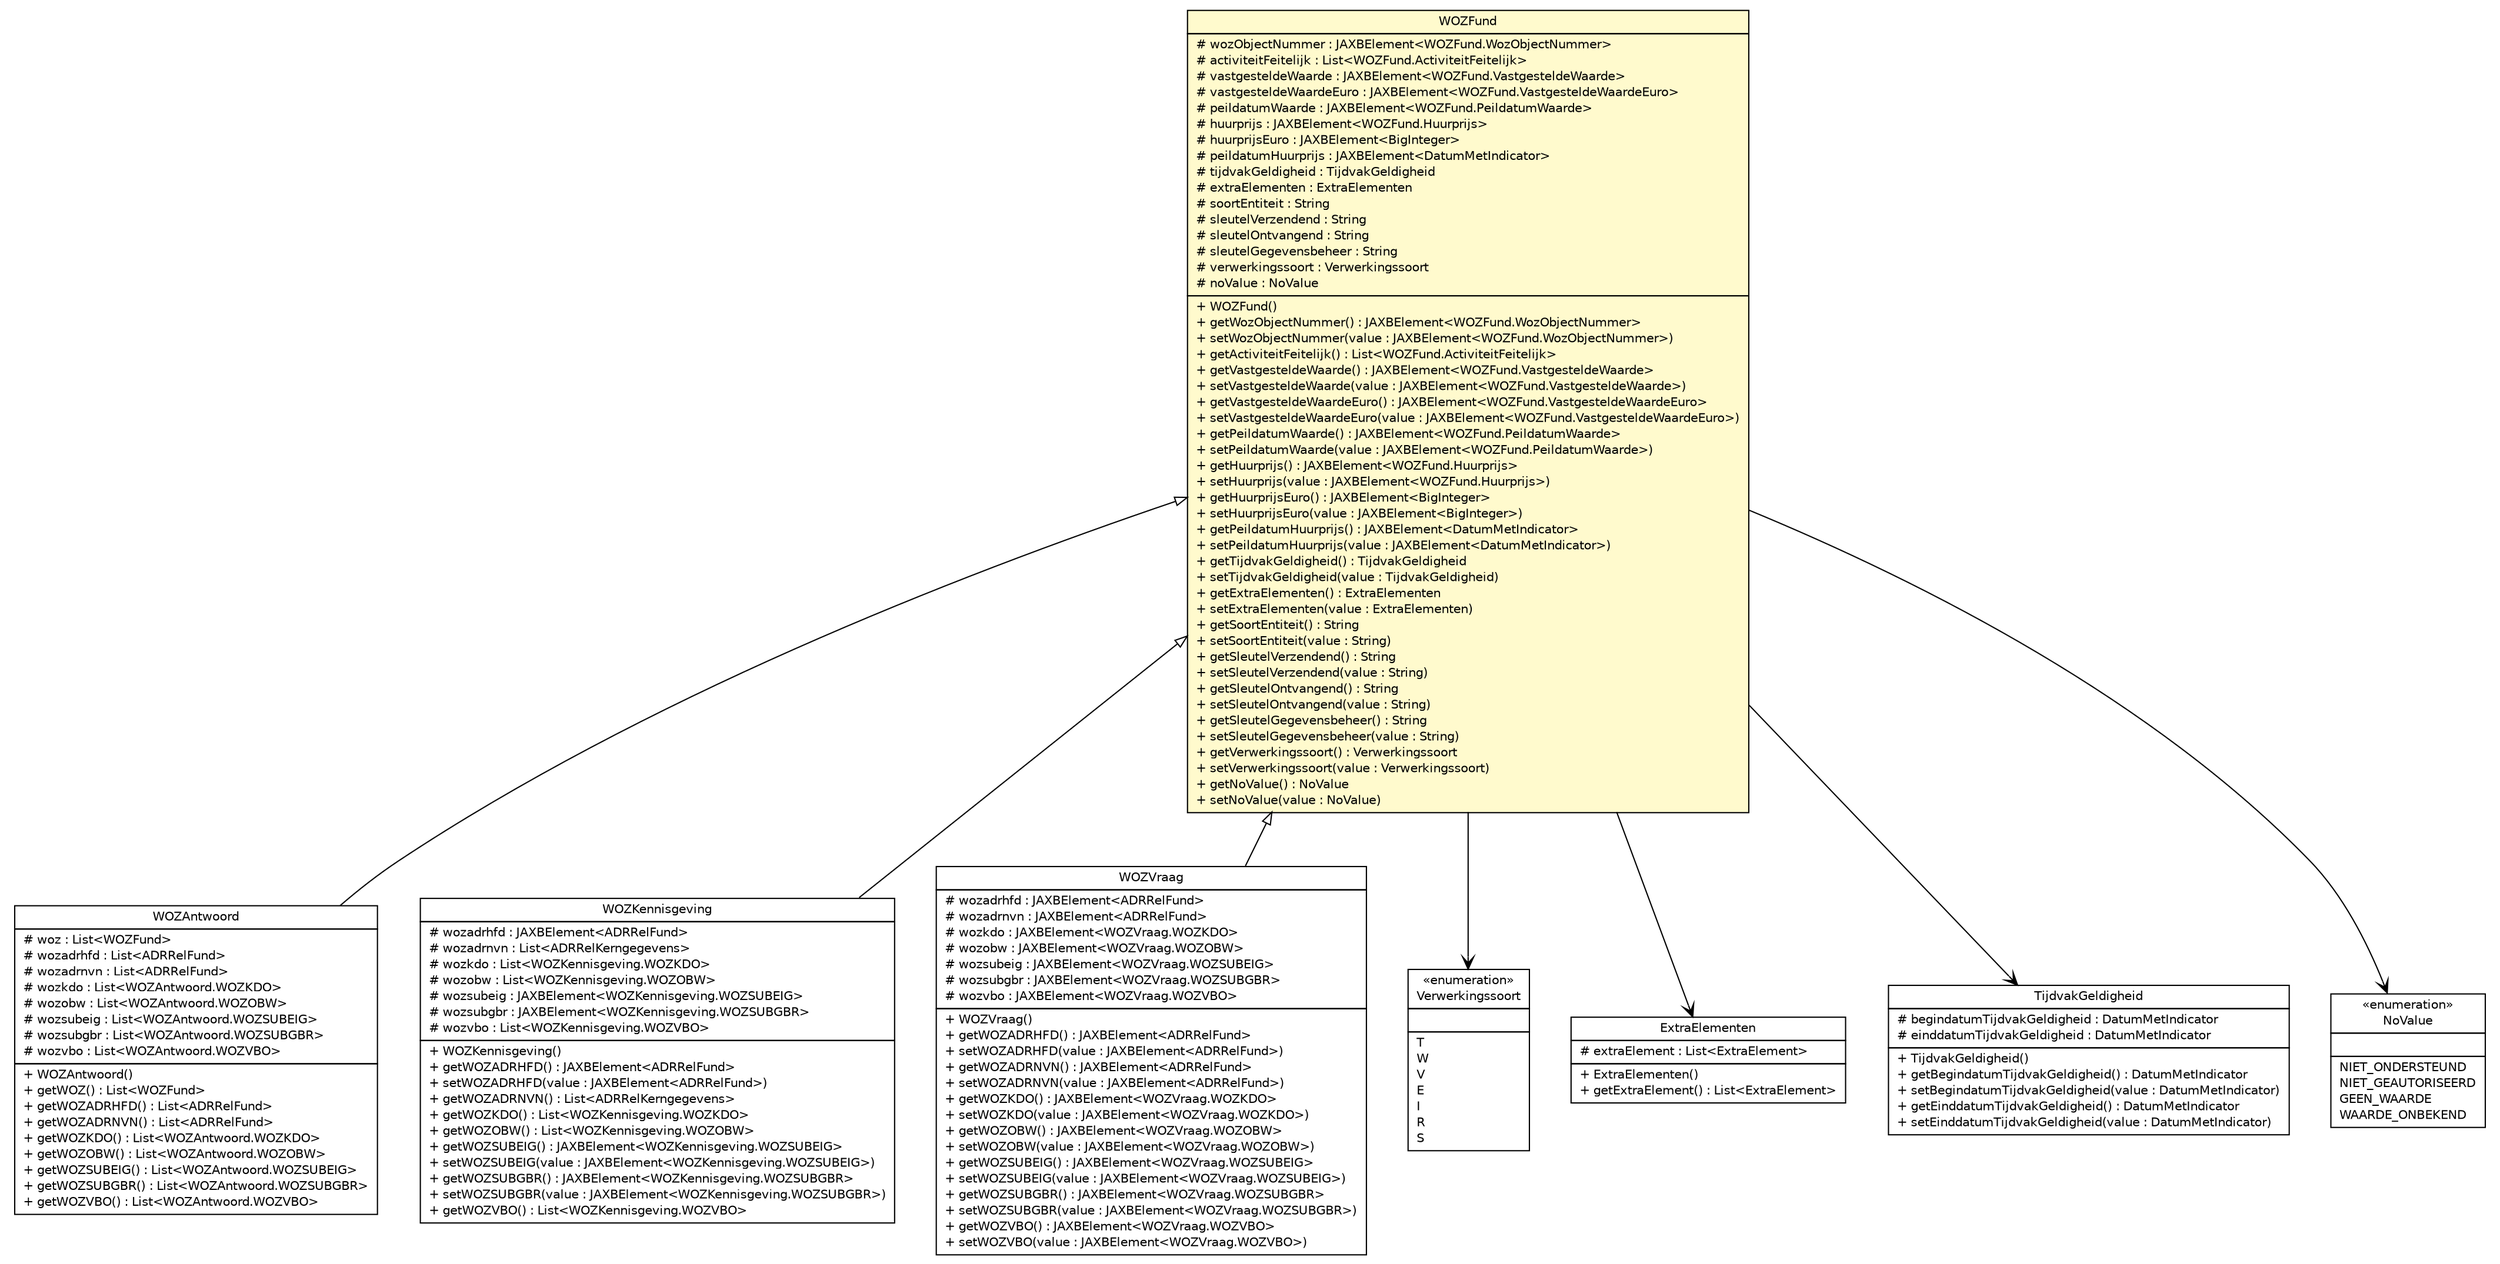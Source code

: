 #!/usr/local/bin/dot
#
# Class diagram 
# Generated by UMLGraph version R5_6-24-gf6e263 (http://www.umlgraph.org/)
#

digraph G {
	edge [fontname="Helvetica",fontsize=10,labelfontname="Helvetica",labelfontsize=10];
	node [fontname="Helvetica",fontsize=10,shape=plaintext];
	nodesep=0.25;
	ranksep=0.5;
	// nl.egem.stuf.sector.bg._0204.WOZFund
	c244459 [label=<<table title="nl.egem.stuf.sector.bg._0204.WOZFund" border="0" cellborder="1" cellspacing="0" cellpadding="2" port="p" bgcolor="lemonChiffon" href="./WOZFund.html">
		<tr><td><table border="0" cellspacing="0" cellpadding="1">
<tr><td align="center" balign="center"> WOZFund </td></tr>
		</table></td></tr>
		<tr><td><table border="0" cellspacing="0" cellpadding="1">
<tr><td align="left" balign="left"> # wozObjectNummer : JAXBElement&lt;WOZFund.WozObjectNummer&gt; </td></tr>
<tr><td align="left" balign="left"> # activiteitFeitelijk : List&lt;WOZFund.ActiviteitFeitelijk&gt; </td></tr>
<tr><td align="left" balign="left"> # vastgesteldeWaarde : JAXBElement&lt;WOZFund.VastgesteldeWaarde&gt; </td></tr>
<tr><td align="left" balign="left"> # vastgesteldeWaardeEuro : JAXBElement&lt;WOZFund.VastgesteldeWaardeEuro&gt; </td></tr>
<tr><td align="left" balign="left"> # peildatumWaarde : JAXBElement&lt;WOZFund.PeildatumWaarde&gt; </td></tr>
<tr><td align="left" balign="left"> # huurprijs : JAXBElement&lt;WOZFund.Huurprijs&gt; </td></tr>
<tr><td align="left" balign="left"> # huurprijsEuro : JAXBElement&lt;BigInteger&gt; </td></tr>
<tr><td align="left" balign="left"> # peildatumHuurprijs : JAXBElement&lt;DatumMetIndicator&gt; </td></tr>
<tr><td align="left" balign="left"> # tijdvakGeldigheid : TijdvakGeldigheid </td></tr>
<tr><td align="left" balign="left"> # extraElementen : ExtraElementen </td></tr>
<tr><td align="left" balign="left"> # soortEntiteit : String </td></tr>
<tr><td align="left" balign="left"> # sleutelVerzendend : String </td></tr>
<tr><td align="left" balign="left"> # sleutelOntvangend : String </td></tr>
<tr><td align="left" balign="left"> # sleutelGegevensbeheer : String </td></tr>
<tr><td align="left" balign="left"> # verwerkingssoort : Verwerkingssoort </td></tr>
<tr><td align="left" balign="left"> # noValue : NoValue </td></tr>
		</table></td></tr>
		<tr><td><table border="0" cellspacing="0" cellpadding="1">
<tr><td align="left" balign="left"> + WOZFund() </td></tr>
<tr><td align="left" balign="left"> + getWozObjectNummer() : JAXBElement&lt;WOZFund.WozObjectNummer&gt; </td></tr>
<tr><td align="left" balign="left"> + setWozObjectNummer(value : JAXBElement&lt;WOZFund.WozObjectNummer&gt;) </td></tr>
<tr><td align="left" balign="left"> + getActiviteitFeitelijk() : List&lt;WOZFund.ActiviteitFeitelijk&gt; </td></tr>
<tr><td align="left" balign="left"> + getVastgesteldeWaarde() : JAXBElement&lt;WOZFund.VastgesteldeWaarde&gt; </td></tr>
<tr><td align="left" balign="left"> + setVastgesteldeWaarde(value : JAXBElement&lt;WOZFund.VastgesteldeWaarde&gt;) </td></tr>
<tr><td align="left" balign="left"> + getVastgesteldeWaardeEuro() : JAXBElement&lt;WOZFund.VastgesteldeWaardeEuro&gt; </td></tr>
<tr><td align="left" balign="left"> + setVastgesteldeWaardeEuro(value : JAXBElement&lt;WOZFund.VastgesteldeWaardeEuro&gt;) </td></tr>
<tr><td align="left" balign="left"> + getPeildatumWaarde() : JAXBElement&lt;WOZFund.PeildatumWaarde&gt; </td></tr>
<tr><td align="left" balign="left"> + setPeildatumWaarde(value : JAXBElement&lt;WOZFund.PeildatumWaarde&gt;) </td></tr>
<tr><td align="left" balign="left"> + getHuurprijs() : JAXBElement&lt;WOZFund.Huurprijs&gt; </td></tr>
<tr><td align="left" balign="left"> + setHuurprijs(value : JAXBElement&lt;WOZFund.Huurprijs&gt;) </td></tr>
<tr><td align="left" balign="left"> + getHuurprijsEuro() : JAXBElement&lt;BigInteger&gt; </td></tr>
<tr><td align="left" balign="left"> + setHuurprijsEuro(value : JAXBElement&lt;BigInteger&gt;) </td></tr>
<tr><td align="left" balign="left"> + getPeildatumHuurprijs() : JAXBElement&lt;DatumMetIndicator&gt; </td></tr>
<tr><td align="left" balign="left"> + setPeildatumHuurprijs(value : JAXBElement&lt;DatumMetIndicator&gt;) </td></tr>
<tr><td align="left" balign="left"> + getTijdvakGeldigheid() : TijdvakGeldigheid </td></tr>
<tr><td align="left" balign="left"> + setTijdvakGeldigheid(value : TijdvakGeldigheid) </td></tr>
<tr><td align="left" balign="left"> + getExtraElementen() : ExtraElementen </td></tr>
<tr><td align="left" balign="left"> + setExtraElementen(value : ExtraElementen) </td></tr>
<tr><td align="left" balign="left"> + getSoortEntiteit() : String </td></tr>
<tr><td align="left" balign="left"> + setSoortEntiteit(value : String) </td></tr>
<tr><td align="left" balign="left"> + getSleutelVerzendend() : String </td></tr>
<tr><td align="left" balign="left"> + setSleutelVerzendend(value : String) </td></tr>
<tr><td align="left" balign="left"> + getSleutelOntvangend() : String </td></tr>
<tr><td align="left" balign="left"> + setSleutelOntvangend(value : String) </td></tr>
<tr><td align="left" balign="left"> + getSleutelGegevensbeheer() : String </td></tr>
<tr><td align="left" balign="left"> + setSleutelGegevensbeheer(value : String) </td></tr>
<tr><td align="left" balign="left"> + getVerwerkingssoort() : Verwerkingssoort </td></tr>
<tr><td align="left" balign="left"> + setVerwerkingssoort(value : Verwerkingssoort) </td></tr>
<tr><td align="left" balign="left"> + getNoValue() : NoValue </td></tr>
<tr><td align="left" balign="left"> + setNoValue(value : NoValue) </td></tr>
		</table></td></tr>
		</table>>, URL="./WOZFund.html", fontname="Helvetica", fontcolor="black", fontsize=10.0];
	// nl.egem.stuf.sector.bg._0204.WOZAntwoord
	c244583 [label=<<table title="nl.egem.stuf.sector.bg._0204.WOZAntwoord" border="0" cellborder="1" cellspacing="0" cellpadding="2" port="p" href="./WOZAntwoord.html">
		<tr><td><table border="0" cellspacing="0" cellpadding="1">
<tr><td align="center" balign="center"> WOZAntwoord </td></tr>
		</table></td></tr>
		<tr><td><table border="0" cellspacing="0" cellpadding="1">
<tr><td align="left" balign="left"> # woz : List&lt;WOZFund&gt; </td></tr>
<tr><td align="left" balign="left"> # wozadrhfd : List&lt;ADRRelFund&gt; </td></tr>
<tr><td align="left" balign="left"> # wozadrnvn : List&lt;ADRRelFund&gt; </td></tr>
<tr><td align="left" balign="left"> # wozkdo : List&lt;WOZAntwoord.WOZKDO&gt; </td></tr>
<tr><td align="left" balign="left"> # wozobw : List&lt;WOZAntwoord.WOZOBW&gt; </td></tr>
<tr><td align="left" balign="left"> # wozsubeig : List&lt;WOZAntwoord.WOZSUBEIG&gt; </td></tr>
<tr><td align="left" balign="left"> # wozsubgbr : List&lt;WOZAntwoord.WOZSUBGBR&gt; </td></tr>
<tr><td align="left" balign="left"> # wozvbo : List&lt;WOZAntwoord.WOZVBO&gt; </td></tr>
		</table></td></tr>
		<tr><td><table border="0" cellspacing="0" cellpadding="1">
<tr><td align="left" balign="left"> + WOZAntwoord() </td></tr>
<tr><td align="left" balign="left"> + getWOZ() : List&lt;WOZFund&gt; </td></tr>
<tr><td align="left" balign="left"> + getWOZADRHFD() : List&lt;ADRRelFund&gt; </td></tr>
<tr><td align="left" balign="left"> + getWOZADRNVN() : List&lt;ADRRelFund&gt; </td></tr>
<tr><td align="left" balign="left"> + getWOZKDO() : List&lt;WOZAntwoord.WOZKDO&gt; </td></tr>
<tr><td align="left" balign="left"> + getWOZOBW() : List&lt;WOZAntwoord.WOZOBW&gt; </td></tr>
<tr><td align="left" balign="left"> + getWOZSUBEIG() : List&lt;WOZAntwoord.WOZSUBEIG&gt; </td></tr>
<tr><td align="left" balign="left"> + getWOZSUBGBR() : List&lt;WOZAntwoord.WOZSUBGBR&gt; </td></tr>
<tr><td align="left" balign="left"> + getWOZVBO() : List&lt;WOZAntwoord.WOZVBO&gt; </td></tr>
		</table></td></tr>
		</table>>, URL="./WOZAntwoord.html", fontname="Helvetica", fontcolor="black", fontsize=10.0];
	// nl.egem.stuf.sector.bg._0204.WOZKennisgeving
	c244662 [label=<<table title="nl.egem.stuf.sector.bg._0204.WOZKennisgeving" border="0" cellborder="1" cellspacing="0" cellpadding="2" port="p" href="./WOZKennisgeving.html">
		<tr><td><table border="0" cellspacing="0" cellpadding="1">
<tr><td align="center" balign="center"> WOZKennisgeving </td></tr>
		</table></td></tr>
		<tr><td><table border="0" cellspacing="0" cellpadding="1">
<tr><td align="left" balign="left"> # wozadrhfd : JAXBElement&lt;ADRRelFund&gt; </td></tr>
<tr><td align="left" balign="left"> # wozadrnvn : List&lt;ADRRelKerngegevens&gt; </td></tr>
<tr><td align="left" balign="left"> # wozkdo : List&lt;WOZKennisgeving.WOZKDO&gt; </td></tr>
<tr><td align="left" balign="left"> # wozobw : List&lt;WOZKennisgeving.WOZOBW&gt; </td></tr>
<tr><td align="left" balign="left"> # wozsubeig : JAXBElement&lt;WOZKennisgeving.WOZSUBEIG&gt; </td></tr>
<tr><td align="left" balign="left"> # wozsubgbr : JAXBElement&lt;WOZKennisgeving.WOZSUBGBR&gt; </td></tr>
<tr><td align="left" balign="left"> # wozvbo : List&lt;WOZKennisgeving.WOZVBO&gt; </td></tr>
		</table></td></tr>
		<tr><td><table border="0" cellspacing="0" cellpadding="1">
<tr><td align="left" balign="left"> + WOZKennisgeving() </td></tr>
<tr><td align="left" balign="left"> + getWOZADRHFD() : JAXBElement&lt;ADRRelFund&gt; </td></tr>
<tr><td align="left" balign="left"> + setWOZADRHFD(value : JAXBElement&lt;ADRRelFund&gt;) </td></tr>
<tr><td align="left" balign="left"> + getWOZADRNVN() : List&lt;ADRRelKerngegevens&gt; </td></tr>
<tr><td align="left" balign="left"> + getWOZKDO() : List&lt;WOZKennisgeving.WOZKDO&gt; </td></tr>
<tr><td align="left" balign="left"> + getWOZOBW() : List&lt;WOZKennisgeving.WOZOBW&gt; </td></tr>
<tr><td align="left" balign="left"> + getWOZSUBEIG() : JAXBElement&lt;WOZKennisgeving.WOZSUBEIG&gt; </td></tr>
<tr><td align="left" balign="left"> + setWOZSUBEIG(value : JAXBElement&lt;WOZKennisgeving.WOZSUBEIG&gt;) </td></tr>
<tr><td align="left" balign="left"> + getWOZSUBGBR() : JAXBElement&lt;WOZKennisgeving.WOZSUBGBR&gt; </td></tr>
<tr><td align="left" balign="left"> + setWOZSUBGBR(value : JAXBElement&lt;WOZKennisgeving.WOZSUBGBR&gt;) </td></tr>
<tr><td align="left" balign="left"> + getWOZVBO() : List&lt;WOZKennisgeving.WOZVBO&gt; </td></tr>
		</table></td></tr>
		</table>>, URL="./WOZKennisgeving.html", fontname="Helvetica", fontcolor="black", fontsize=10.0];
	// nl.egem.stuf.sector.bg._0204.WOZVraag
	c244842 [label=<<table title="nl.egem.stuf.sector.bg._0204.WOZVraag" border="0" cellborder="1" cellspacing="0" cellpadding="2" port="p" href="./WOZVraag.html">
		<tr><td><table border="0" cellspacing="0" cellpadding="1">
<tr><td align="center" balign="center"> WOZVraag </td></tr>
		</table></td></tr>
		<tr><td><table border="0" cellspacing="0" cellpadding="1">
<tr><td align="left" balign="left"> # wozadrhfd : JAXBElement&lt;ADRRelFund&gt; </td></tr>
<tr><td align="left" balign="left"> # wozadrnvn : JAXBElement&lt;ADRRelFund&gt; </td></tr>
<tr><td align="left" balign="left"> # wozkdo : JAXBElement&lt;WOZVraag.WOZKDO&gt; </td></tr>
<tr><td align="left" balign="left"> # wozobw : JAXBElement&lt;WOZVraag.WOZOBW&gt; </td></tr>
<tr><td align="left" balign="left"> # wozsubeig : JAXBElement&lt;WOZVraag.WOZSUBEIG&gt; </td></tr>
<tr><td align="left" balign="left"> # wozsubgbr : JAXBElement&lt;WOZVraag.WOZSUBGBR&gt; </td></tr>
<tr><td align="left" balign="left"> # wozvbo : JAXBElement&lt;WOZVraag.WOZVBO&gt; </td></tr>
		</table></td></tr>
		<tr><td><table border="0" cellspacing="0" cellpadding="1">
<tr><td align="left" balign="left"> + WOZVraag() </td></tr>
<tr><td align="left" balign="left"> + getWOZADRHFD() : JAXBElement&lt;ADRRelFund&gt; </td></tr>
<tr><td align="left" balign="left"> + setWOZADRHFD(value : JAXBElement&lt;ADRRelFund&gt;) </td></tr>
<tr><td align="left" balign="left"> + getWOZADRNVN() : JAXBElement&lt;ADRRelFund&gt; </td></tr>
<tr><td align="left" balign="left"> + setWOZADRNVN(value : JAXBElement&lt;ADRRelFund&gt;) </td></tr>
<tr><td align="left" balign="left"> + getWOZKDO() : JAXBElement&lt;WOZVraag.WOZKDO&gt; </td></tr>
<tr><td align="left" balign="left"> + setWOZKDO(value : JAXBElement&lt;WOZVraag.WOZKDO&gt;) </td></tr>
<tr><td align="left" balign="left"> + getWOZOBW() : JAXBElement&lt;WOZVraag.WOZOBW&gt; </td></tr>
<tr><td align="left" balign="left"> + setWOZOBW(value : JAXBElement&lt;WOZVraag.WOZOBW&gt;) </td></tr>
<tr><td align="left" balign="left"> + getWOZSUBEIG() : JAXBElement&lt;WOZVraag.WOZSUBEIG&gt; </td></tr>
<tr><td align="left" balign="left"> + setWOZSUBEIG(value : JAXBElement&lt;WOZVraag.WOZSUBEIG&gt;) </td></tr>
<tr><td align="left" balign="left"> + getWOZSUBGBR() : JAXBElement&lt;WOZVraag.WOZSUBGBR&gt; </td></tr>
<tr><td align="left" balign="left"> + setWOZSUBGBR(value : JAXBElement&lt;WOZVraag.WOZSUBGBR&gt;) </td></tr>
<tr><td align="left" balign="left"> + getWOZVBO() : JAXBElement&lt;WOZVraag.WOZVBO&gt; </td></tr>
<tr><td align="left" balign="left"> + setWOZVBO(value : JAXBElement&lt;WOZVraag.WOZVBO&gt;) </td></tr>
		</table></td></tr>
		</table>>, URL="./WOZVraag.html", fontname="Helvetica", fontcolor="black", fontsize=10.0];
	// nl.egem.stuf.stuf0204.Verwerkingssoort
	c244901 [label=<<table title="nl.egem.stuf.stuf0204.Verwerkingssoort" border="0" cellborder="1" cellspacing="0" cellpadding="2" port="p" href="../../../stuf0204/Verwerkingssoort.html">
		<tr><td><table border="0" cellspacing="0" cellpadding="1">
<tr><td align="center" balign="center"> &#171;enumeration&#187; </td></tr>
<tr><td align="center" balign="center"> Verwerkingssoort </td></tr>
		</table></td></tr>
		<tr><td><table border="0" cellspacing="0" cellpadding="1">
<tr><td align="left" balign="left">  </td></tr>
		</table></td></tr>
		<tr><td><table border="0" cellspacing="0" cellpadding="1">
<tr><td align="left" balign="left"> T </td></tr>
<tr><td align="left" balign="left"> W </td></tr>
<tr><td align="left" balign="left"> V </td></tr>
<tr><td align="left" balign="left"> E </td></tr>
<tr><td align="left" balign="left"> I </td></tr>
<tr><td align="left" balign="left"> R </td></tr>
<tr><td align="left" balign="left"> S </td></tr>
		</table></td></tr>
		</table>>, URL="../../../stuf0204/Verwerkingssoort.html", fontname="Helvetica", fontcolor="black", fontsize=10.0];
	// nl.egem.stuf.stuf0204.ExtraElementen
	c244904 [label=<<table title="nl.egem.stuf.stuf0204.ExtraElementen" border="0" cellborder="1" cellspacing="0" cellpadding="2" port="p" href="../../../stuf0204/ExtraElementen.html">
		<tr><td><table border="0" cellspacing="0" cellpadding="1">
<tr><td align="center" balign="center"> ExtraElementen </td></tr>
		</table></td></tr>
		<tr><td><table border="0" cellspacing="0" cellpadding="1">
<tr><td align="left" balign="left"> # extraElement : List&lt;ExtraElement&gt; </td></tr>
		</table></td></tr>
		<tr><td><table border="0" cellspacing="0" cellpadding="1">
<tr><td align="left" balign="left"> + ExtraElementen() </td></tr>
<tr><td align="left" balign="left"> + getExtraElement() : List&lt;ExtraElement&gt; </td></tr>
		</table></td></tr>
		</table>>, URL="../../../stuf0204/ExtraElementen.html", fontname="Helvetica", fontcolor="black", fontsize=10.0];
	// nl.egem.stuf.stuf0204.TijdvakGeldigheid
	c244907 [label=<<table title="nl.egem.stuf.stuf0204.TijdvakGeldigheid" border="0" cellborder="1" cellspacing="0" cellpadding="2" port="p" href="../../../stuf0204/TijdvakGeldigheid.html">
		<tr><td><table border="0" cellspacing="0" cellpadding="1">
<tr><td align="center" balign="center"> TijdvakGeldigheid </td></tr>
		</table></td></tr>
		<tr><td><table border="0" cellspacing="0" cellpadding="1">
<tr><td align="left" balign="left"> # begindatumTijdvakGeldigheid : DatumMetIndicator </td></tr>
<tr><td align="left" balign="left"> # einddatumTijdvakGeldigheid : DatumMetIndicator </td></tr>
		</table></td></tr>
		<tr><td><table border="0" cellspacing="0" cellpadding="1">
<tr><td align="left" balign="left"> + TijdvakGeldigheid() </td></tr>
<tr><td align="left" balign="left"> + getBegindatumTijdvakGeldigheid() : DatumMetIndicator </td></tr>
<tr><td align="left" balign="left"> + setBegindatumTijdvakGeldigheid(value : DatumMetIndicator) </td></tr>
<tr><td align="left" balign="left"> + getEinddatumTijdvakGeldigheid() : DatumMetIndicator </td></tr>
<tr><td align="left" balign="left"> + setEinddatumTijdvakGeldigheid(value : DatumMetIndicator) </td></tr>
		</table></td></tr>
		</table>>, URL="../../../stuf0204/TijdvakGeldigheid.html", fontname="Helvetica", fontcolor="black", fontsize=10.0];
	// nl.egem.stuf.stuf0204.NoValue
	c244911 [label=<<table title="nl.egem.stuf.stuf0204.NoValue" border="0" cellborder="1" cellspacing="0" cellpadding="2" port="p" href="../../../stuf0204/NoValue.html">
		<tr><td><table border="0" cellspacing="0" cellpadding="1">
<tr><td align="center" balign="center"> &#171;enumeration&#187; </td></tr>
<tr><td align="center" balign="center"> NoValue </td></tr>
		</table></td></tr>
		<tr><td><table border="0" cellspacing="0" cellpadding="1">
<tr><td align="left" balign="left">  </td></tr>
		</table></td></tr>
		<tr><td><table border="0" cellspacing="0" cellpadding="1">
<tr><td align="left" balign="left"> NIET_ONDERSTEUND </td></tr>
<tr><td align="left" balign="left"> NIET_GEAUTORISEERD </td></tr>
<tr><td align="left" balign="left"> GEEN_WAARDE </td></tr>
<tr><td align="left" balign="left"> WAARDE_ONBEKEND </td></tr>
		</table></td></tr>
		</table>>, URL="../../../stuf0204/NoValue.html", fontname="Helvetica", fontcolor="black", fontsize=10.0];
	//nl.egem.stuf.sector.bg._0204.WOZAntwoord extends nl.egem.stuf.sector.bg._0204.WOZFund
	c244459:p -> c244583:p [dir=back,arrowtail=empty];
	//nl.egem.stuf.sector.bg._0204.WOZKennisgeving extends nl.egem.stuf.sector.bg._0204.WOZFund
	c244459:p -> c244662:p [dir=back,arrowtail=empty];
	//nl.egem.stuf.sector.bg._0204.WOZVraag extends nl.egem.stuf.sector.bg._0204.WOZFund
	c244459:p -> c244842:p [dir=back,arrowtail=empty];
	// nl.egem.stuf.sector.bg._0204.WOZFund NAVASSOC nl.egem.stuf.stuf0204.TijdvakGeldigheid
	c244459:p -> c244907:p [taillabel="", label="", headlabel="", fontname="Helvetica", fontcolor="black", fontsize=10.0, color="black", arrowhead=open];
	// nl.egem.stuf.sector.bg._0204.WOZFund NAVASSOC nl.egem.stuf.stuf0204.ExtraElementen
	c244459:p -> c244904:p [taillabel="", label="", headlabel="", fontname="Helvetica", fontcolor="black", fontsize=10.0, color="black", arrowhead=open];
	// nl.egem.stuf.sector.bg._0204.WOZFund NAVASSOC nl.egem.stuf.stuf0204.Verwerkingssoort
	c244459:p -> c244901:p [taillabel="", label="", headlabel="", fontname="Helvetica", fontcolor="black", fontsize=10.0, color="black", arrowhead=open];
	// nl.egem.stuf.sector.bg._0204.WOZFund NAVASSOC nl.egem.stuf.stuf0204.NoValue
	c244459:p -> c244911:p [taillabel="", label="", headlabel="", fontname="Helvetica", fontcolor="black", fontsize=10.0, color="black", arrowhead=open];
}

